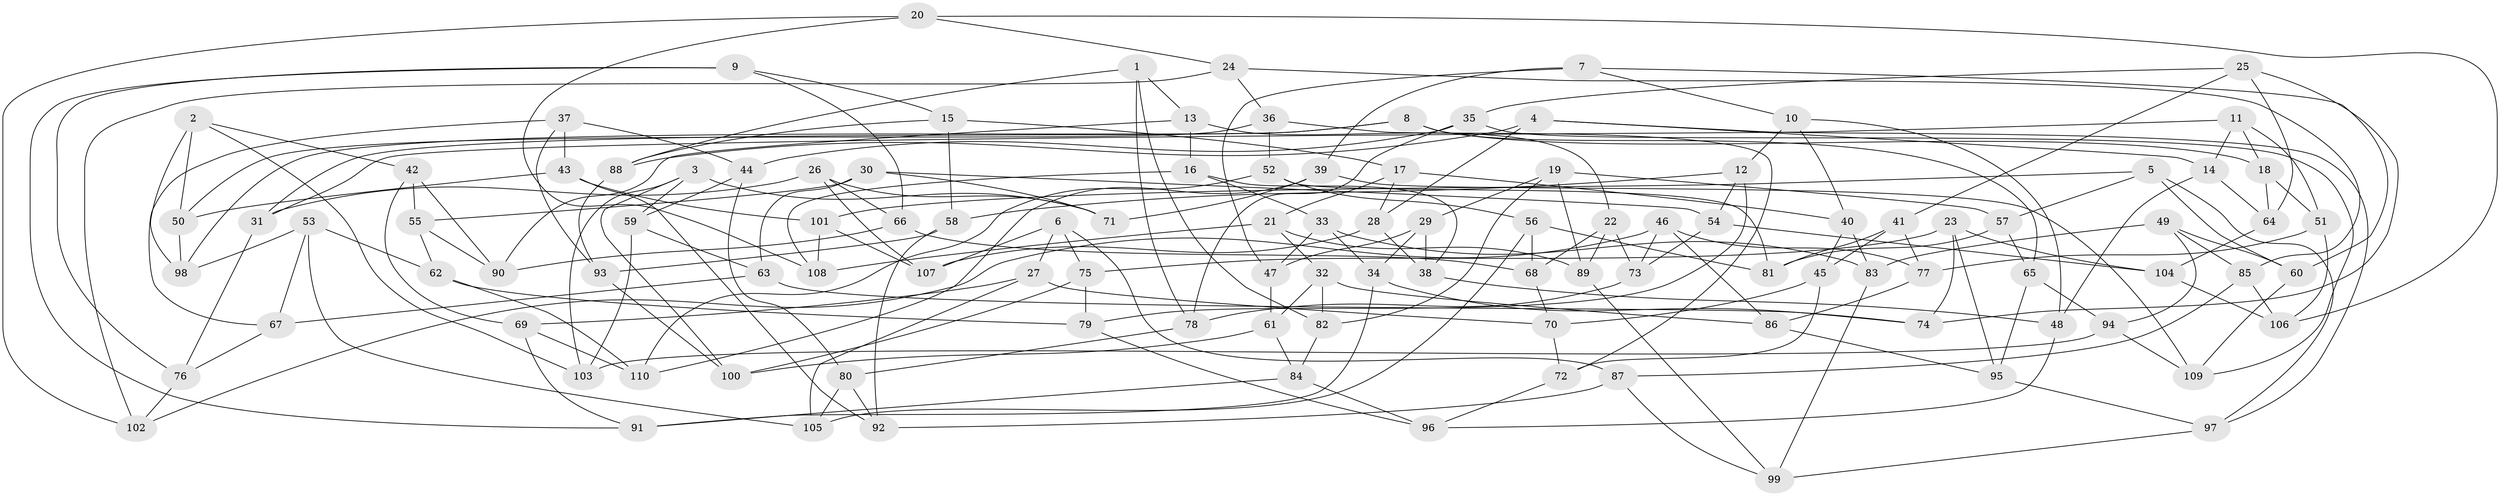 // coarse degree distribution, {8: 0.12121212121212122, 7: 0.06060606060606061, 6: 0.24242424242424243, 10: 0.09090909090909091, 5: 0.06060606060606061, 9: 0.030303030303030304, 12: 0.09090909090909091, 3: 0.06060606060606061, 18: 0.030303030303030304, 11: 0.030303030303030304, 4: 0.18181818181818182}
// Generated by graph-tools (version 1.1) at 2025/20/03/04/25 18:20:35]
// undirected, 110 vertices, 220 edges
graph export_dot {
graph [start="1"]
  node [color=gray90,style=filled];
  1;
  2;
  3;
  4;
  5;
  6;
  7;
  8;
  9;
  10;
  11;
  12;
  13;
  14;
  15;
  16;
  17;
  18;
  19;
  20;
  21;
  22;
  23;
  24;
  25;
  26;
  27;
  28;
  29;
  30;
  31;
  32;
  33;
  34;
  35;
  36;
  37;
  38;
  39;
  40;
  41;
  42;
  43;
  44;
  45;
  46;
  47;
  48;
  49;
  50;
  51;
  52;
  53;
  54;
  55;
  56;
  57;
  58;
  59;
  60;
  61;
  62;
  63;
  64;
  65;
  66;
  67;
  68;
  69;
  70;
  71;
  72;
  73;
  74;
  75;
  76;
  77;
  78;
  79;
  80;
  81;
  82;
  83;
  84;
  85;
  86;
  87;
  88;
  89;
  90;
  91;
  92;
  93;
  94;
  95;
  96;
  97;
  98;
  99;
  100;
  101;
  102;
  103;
  104;
  105;
  106;
  107;
  108;
  109;
  110;
  1 -- 13;
  1 -- 82;
  1 -- 78;
  1 -- 88;
  2 -- 103;
  2 -- 98;
  2 -- 42;
  2 -- 50;
  3 -- 71;
  3 -- 100;
  3 -- 103;
  3 -- 59;
  4 -- 14;
  4 -- 88;
  4 -- 28;
  4 -- 97;
  5 -- 97;
  5 -- 60;
  5 -- 57;
  5 -- 101;
  6 -- 87;
  6 -- 75;
  6 -- 27;
  6 -- 107;
  7 -- 39;
  7 -- 47;
  7 -- 60;
  7 -- 10;
  8 -- 18;
  8 -- 65;
  8 -- 31;
  8 -- 98;
  9 -- 91;
  9 -- 76;
  9 -- 15;
  9 -- 66;
  10 -- 48;
  10 -- 12;
  10 -- 40;
  11 -- 18;
  11 -- 31;
  11 -- 14;
  11 -- 51;
  12 -- 79;
  12 -- 54;
  12 -- 58;
  13 -- 16;
  13 -- 90;
  13 -- 22;
  14 -- 48;
  14 -- 64;
  15 -- 58;
  15 -- 17;
  15 -- 88;
  16 -- 33;
  16 -- 38;
  16 -- 108;
  17 -- 40;
  17 -- 21;
  17 -- 28;
  18 -- 64;
  18 -- 51;
  19 -- 82;
  19 -- 89;
  19 -- 57;
  19 -- 29;
  20 -- 24;
  20 -- 108;
  20 -- 106;
  20 -- 102;
  21 -- 89;
  21 -- 108;
  21 -- 32;
  22 -- 73;
  22 -- 68;
  22 -- 89;
  23 -- 95;
  23 -- 75;
  23 -- 104;
  23 -- 74;
  24 -- 102;
  24 -- 36;
  24 -- 85;
  25 -- 41;
  25 -- 64;
  25 -- 35;
  25 -- 74;
  26 -- 107;
  26 -- 66;
  26 -- 31;
  26 -- 71;
  27 -- 105;
  27 -- 69;
  27 -- 70;
  28 -- 107;
  28 -- 38;
  29 -- 47;
  29 -- 34;
  29 -- 38;
  30 -- 55;
  30 -- 63;
  30 -- 54;
  30 -- 71;
  31 -- 76;
  32 -- 86;
  32 -- 82;
  32 -- 61;
  33 -- 83;
  33 -- 34;
  33 -- 47;
  34 -- 74;
  34 -- 91;
  35 -- 78;
  35 -- 44;
  35 -- 109;
  36 -- 72;
  36 -- 52;
  36 -- 50;
  37 -- 67;
  37 -- 93;
  37 -- 44;
  37 -- 43;
  38 -- 48;
  39 -- 110;
  39 -- 109;
  39 -- 71;
  40 -- 45;
  40 -- 83;
  41 -- 77;
  41 -- 45;
  41 -- 81;
  42 -- 90;
  42 -- 55;
  42 -- 69;
  43 -- 101;
  43 -- 92;
  43 -- 50;
  44 -- 80;
  44 -- 59;
  45 -- 72;
  45 -- 70;
  46 -- 102;
  46 -- 73;
  46 -- 86;
  46 -- 77;
  47 -- 61;
  48 -- 96;
  49 -- 85;
  49 -- 60;
  49 -- 94;
  49 -- 83;
  50 -- 98;
  51 -- 106;
  51 -- 77;
  52 -- 56;
  52 -- 110;
  52 -- 81;
  53 -- 62;
  53 -- 105;
  53 -- 67;
  53 -- 98;
  54 -- 73;
  54 -- 104;
  55 -- 62;
  55 -- 90;
  56 -- 81;
  56 -- 68;
  56 -- 105;
  57 -- 65;
  57 -- 81;
  58 -- 92;
  58 -- 93;
  59 -- 63;
  59 -- 103;
  60 -- 109;
  61 -- 84;
  61 -- 100;
  62 -- 110;
  62 -- 79;
  63 -- 74;
  63 -- 67;
  64 -- 104;
  65 -- 94;
  65 -- 95;
  66 -- 68;
  66 -- 90;
  67 -- 76;
  68 -- 70;
  69 -- 110;
  69 -- 91;
  70 -- 72;
  72 -- 96;
  73 -- 78;
  75 -- 79;
  75 -- 100;
  76 -- 102;
  77 -- 86;
  78 -- 80;
  79 -- 96;
  80 -- 92;
  80 -- 105;
  82 -- 84;
  83 -- 99;
  84 -- 96;
  84 -- 91;
  85 -- 87;
  85 -- 106;
  86 -- 95;
  87 -- 92;
  87 -- 99;
  88 -- 93;
  89 -- 99;
  93 -- 100;
  94 -- 109;
  94 -- 103;
  95 -- 97;
  97 -- 99;
  101 -- 108;
  101 -- 107;
  104 -- 106;
}

